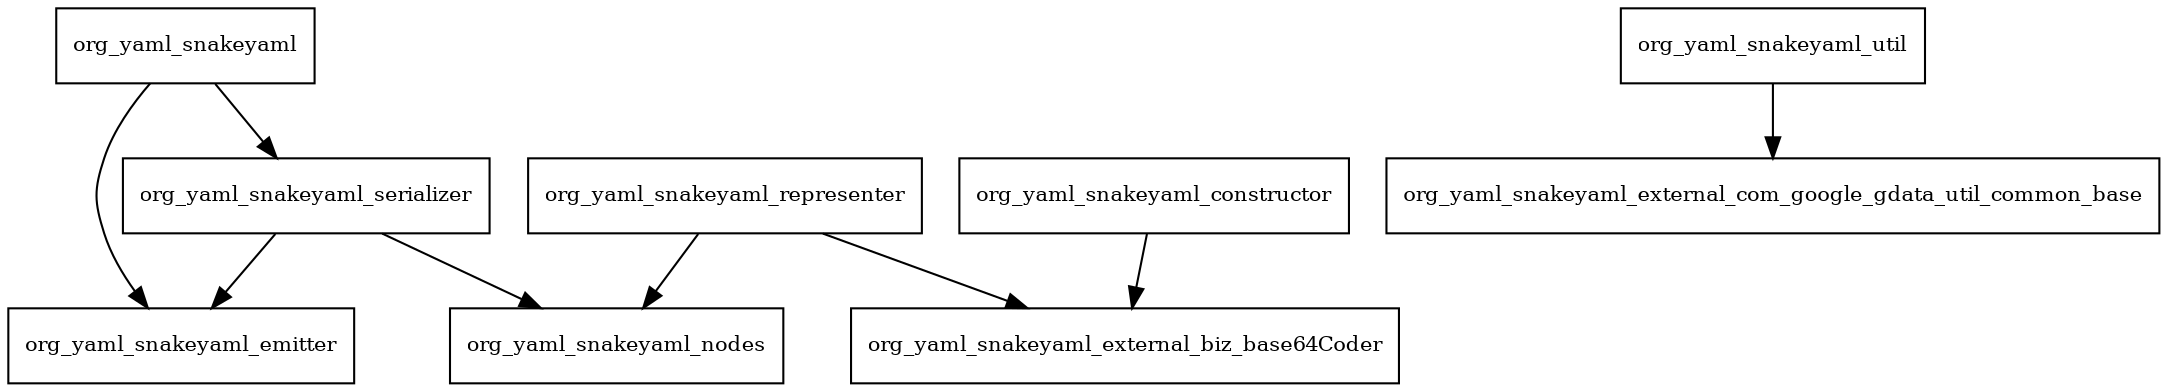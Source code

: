 digraph snakeyaml_1_18_package_dependencies {
  node [shape = box, fontsize=10.0];
  org_yaml_snakeyaml -> org_yaml_snakeyaml_emitter;
  org_yaml_snakeyaml -> org_yaml_snakeyaml_serializer;
  org_yaml_snakeyaml_constructor -> org_yaml_snakeyaml_external_biz_base64Coder;
  org_yaml_snakeyaml_representer -> org_yaml_snakeyaml_external_biz_base64Coder;
  org_yaml_snakeyaml_representer -> org_yaml_snakeyaml_nodes;
  org_yaml_snakeyaml_serializer -> org_yaml_snakeyaml_emitter;
  org_yaml_snakeyaml_serializer -> org_yaml_snakeyaml_nodes;
  org_yaml_snakeyaml_util -> org_yaml_snakeyaml_external_com_google_gdata_util_common_base;
}
